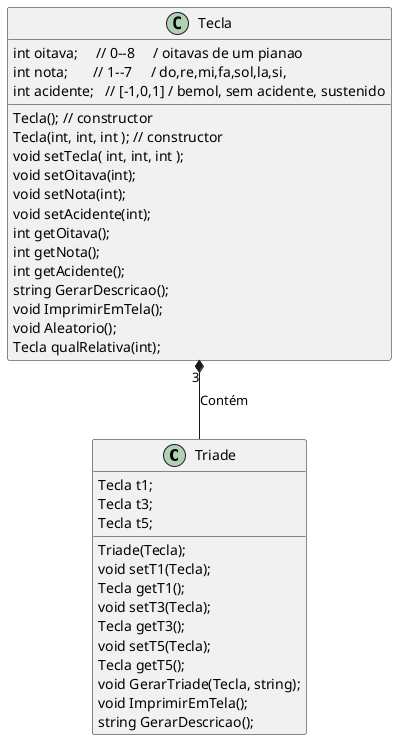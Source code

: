 @startuml
class Triade{
    Triade(Tecla);
    void setT1(Tecla);
    Tecla getT1();
    void setT3(Tecla);
    Tecla getT3();
    void setT5(Tecla);
    Tecla getT5();
    void GerarTriade(Tecla, string);
    void ImprimirEmTela();
    string GerarDescricao();
    Tecla t1;
    Tecla t3;
    Tecla t5;
}


class Tecla {
    Tecla(); // constructor
    Tecla(int, int, int ); // constructor
    void setTecla( int, int, int ); 
    void setOitava(int);
    void setNota(int);
    void setAcidente(int);
    int getOitava();
    int getNota();
    int getAcidente();
    string GerarDescricao();
    void ImprimirEmTela();
    void Aleatorio();
    Tecla qualRelativa(int);
    int oitava;     // 0--8     / oitavas de um pianao
    int nota;       // 1--7     / do,re,mi,fa,sol,la,si,
    int acidente;   // [-1,0,1] / bemol, sem acidente, sustenido
}

Tecla "3" *-- Triade: Contém

@enduml

